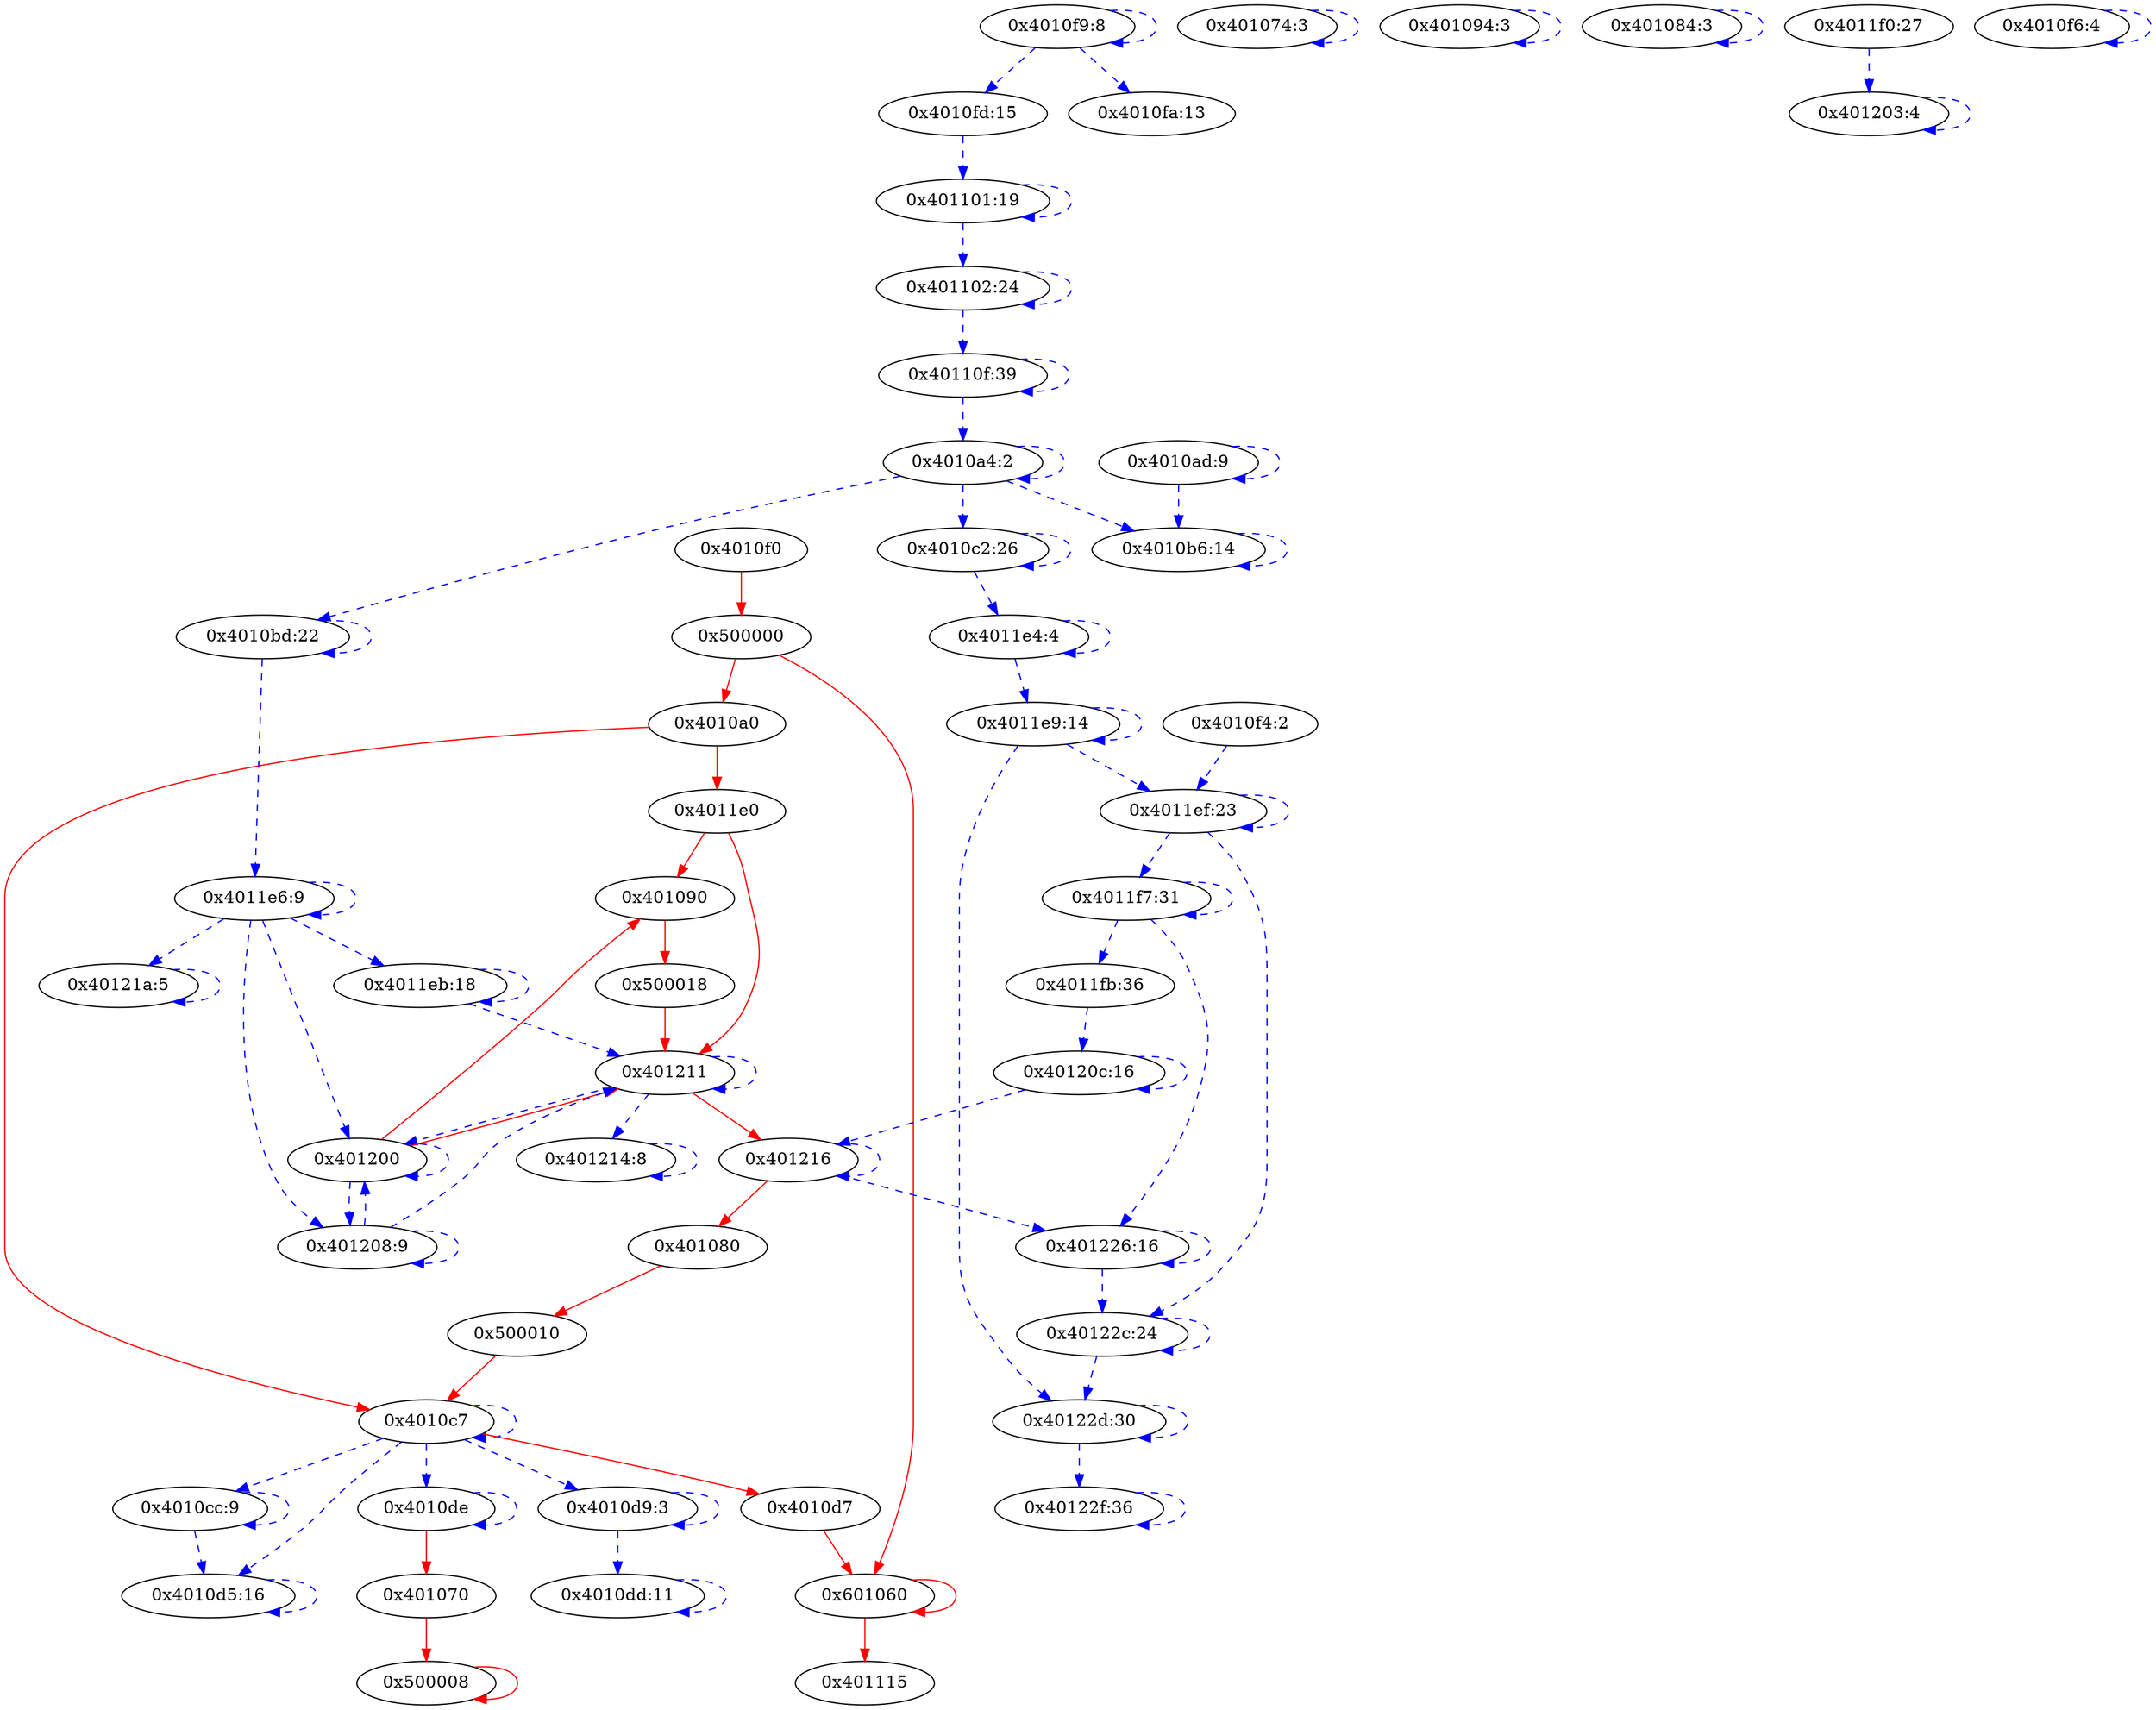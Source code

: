 digraph {
"4010f0" [label="0x4010f0"];
500000 [label="0x500000"];
"4010a0" [label="0x4010a0"];
"4011e0" [label="0x4011e0"];
401090 [label="0x401090"];
500018 [label="0x500018"];
401211 [label="0x401211"];
401200 [label="0x401200"];
401216 [label="0x401216"];
401080 [label="0x401080"];
500010 [label="0x500010"];
601060 [label="0x601060"];
"4010c7" [label="0x4010c7"];
"4010d7" [label="0x4010d7"];
"4010de" [label="0x4010de"];
401070 [label="0x401070"];
500008 [label="0x500008"];
401115 [label="0x401115"];
401074 [label="0x401074:3"];
401094 [label="0x401094:3"];
401226 [label="0x401226:16"];
"40121a" [label="0x40121a:5"];
"40122c" [label="0x40122c:24"];
"40122d" [label="0x40122d:30"];
"40122f" [label="0x40122f:36"];
401084 [label="0x401084:3"];
401208 [label="0x401208:9"];
401203 [label="0x401203:4"];
"40120c" [label="0x40120c:16"];
401214 [label="0x401214:8"];
"4010a4" [label="0x4010a4:2"];
"4010b6" [label="0x4010b6:14"];
"4010bd" [label="0x4010bd:22"];
"4010c2" [label="0x4010c2:26"];
"4010ad" [label="0x4010ad:9"];
"4011e6" [label="0x4011e6:9"];
"4011e4" [label="0x4011e4:4"];
"4011e9" [label="0x4011e9:14"];
"4011eb" [label="0x4011eb:18"];
"4011ef" [label="0x4011ef:23"];
"4011f7" [label="0x4011f7:31"];
"4011fb" [label="0x4011fb:36"];
"4010d9" [label="0x4010d9:3"];
"4010cc" [label="0x4010cc:9"];
"4010d5" [label="0x4010d5:16"];
"4010dd" [label="0x4010dd:11"];
"4011f0" [label="0x4011f0:27"];
"4010f6" [label="0x4010f6:4"];
"4010f9" [label="0x4010f9:8"];
"4010fa" [label="0x4010fa:13"];
"4010fd" [label="0x4010fd:15"];
401101 [label="0x401101:19"];
401102 [label="0x401102:24"];
"40110f" [label="0x40110f:39"];
"4010f4" [label="0x4010f4:2"];
"4010f0" -> 500000 [type=control, color=red, style=solid];
500000 -> "4010a0" [type=control, color=red, style=solid];
500000 -> 601060 [type=control, color=red, style=solid];
"4010a0" -> "4011e0" [type=control, color=red, style=solid];
"4010a0" -> "4010c7" [type=control, color=red, style=solid];
"4011e0" -> 401090 [type=control, color=red, style=solid];
"4011e0" -> 401211 [type=control, color=red, style=solid];
401090 -> 500018 [type=control, color=red, style=solid];
500018 -> 401211 [type=control, color=red, style=solid];
401211 -> 401200 [type=data, color=blue, style=dashed];
401211 -> 401216 [type=control, color=red, style=solid];
401211 -> 401211 [type=data, color=blue, style=dashed];
401211 -> 401214 [type=data, color=blue, style=dashed];
401200 -> 401090 [type=control, color=red, style=solid];
401200 -> 401211 [type=control, color=red, style=solid];
401200 -> 401200 [type=data, color=blue, style=dashed];
401200 -> 401208 [type=data, color=blue, style=dashed];
401216 -> 401080 [type=control, color=red, style=solid];
401216 -> 401216 [type=data, color=blue, style=dashed];
401216 -> 401226 [type=data, color=blue, style=dashed];
401080 -> 500010 [type=control, color=red, style=solid];
500010 -> "4010c7" [type=control, color=red, style=solid];
601060 -> 601060 [type=control, color=red, style=solid];
601060 -> 401115 [type=control, color=red, style=solid];
"4010c7" -> "4010d7" [type=control, color=red, style=solid];
"4010c7" -> "4010de" [type=data, color=blue, style=dashed];
"4010c7" -> "4010c7" [type=data, color=blue, style=dashed];
"4010c7" -> "4010d9" [type=data, color=blue, style=dashed];
"4010c7" -> "4010cc" [type=data, color=blue, style=dashed];
"4010c7" -> "4010d5" [type=data, color=blue, style=dashed];
"4010d7" -> 601060 [type=control, color=red, style=solid];
"4010de" -> 401070 [type=control, color=red, style=solid];
"4010de" -> "4010de" [type=data, color=blue, style=dashed];
401070 -> 500008 [type=control, color=red, style=solid];
500008 -> 500008 [type=control, color=red, style=solid];
401074 -> 401074 [type=data, color=blue, style=dashed];
401094 -> 401094 [type=data, color=blue, style=dashed];
401226 -> 401226 [type=data, color=blue, style=dashed];
401226 -> "40122c" [type=data, color=blue, style=dashed];
"40121a" -> "40121a" [type=data, color=blue, style=dashed];
"40122c" -> "40122c" [type=data, color=blue, style=dashed];
"40122c" -> "40122d" [type=data, color=blue, style=dashed];
"40122d" -> "40122d" [type=data, color=blue, style=dashed];
"40122d" -> "40122f" [type=data, color=blue, style=dashed];
"40122f" -> "40122f" [type=data, color=blue, style=dashed];
401084 -> 401084 [type=data, color=blue, style=dashed];
401208 -> 401208 [type=data, color=blue, style=dashed];
401208 -> 401211 [type=data, color=blue, style=dashed];
401208 -> 401200 [type=data, color=blue, style=dashed];
401203 -> 401203 [type=data, color=blue, style=dashed];
"40120c" -> "40120c" [type=data, color=blue, style=dashed];
"40120c" -> 401216 [type=data, color=blue, style=dashed];
401214 -> 401214 [type=data, color=blue, style=dashed];
"4010a4" -> "4010a4" [type=data, color=blue, style=dashed];
"4010a4" -> "4010b6" [type=data, color=blue, style=dashed];
"4010a4" -> "4010bd" [type=data, color=blue, style=dashed];
"4010a4" -> "4010c2" [type=data, color=blue, style=dashed];
"4010b6" -> "4010b6" [type=data, color=blue, style=dashed];
"4010bd" -> "4010bd" [type=data, color=blue, style=dashed];
"4010bd" -> "4011e6" [type=data, color=blue, style=dashed];
"4010c2" -> "4010c2" [type=data, color=blue, style=dashed];
"4010c2" -> "4011e4" [type=data, color=blue, style=dashed];
"4010ad" -> "4010ad" [type=data, color=blue, style=dashed];
"4010ad" -> "4010b6" [type=data, color=blue, style=dashed];
"4011e6" -> "4011e6" [type=data, color=blue, style=dashed];
"4011e6" -> "4011eb" [type=data, color=blue, style=dashed];
"4011e6" -> 401200 [type=data, color=blue, style=dashed];
"4011e6" -> 401208 [type=data, color=blue, style=dashed];
"4011e6" -> "40121a" [type=data, color=blue, style=dashed];
"4011e4" -> "4011e4" [type=data, color=blue, style=dashed];
"4011e4" -> "4011e9" [type=data, color=blue, style=dashed];
"4011e9" -> "4011e9" [type=data, color=blue, style=dashed];
"4011e9" -> "4011ef" [type=data, color=blue, style=dashed];
"4011e9" -> "40122d" [type=data, color=blue, style=dashed];
"4011eb" -> "4011eb" [type=data, color=blue, style=dashed];
"4011eb" -> 401211 [type=data, color=blue, style=dashed];
"4011ef" -> "4011ef" [type=data, color=blue, style=dashed];
"4011ef" -> "4011f7" [type=data, color=blue, style=dashed];
"4011ef" -> "40122c" [type=data, color=blue, style=dashed];
"4011f7" -> "4011f7" [type=data, color=blue, style=dashed];
"4011f7" -> "4011fb" [type=data, color=blue, style=dashed];
"4011f7" -> 401226 [type=data, color=blue, style=dashed];
"4011fb" -> "40120c" [type=data, color=blue, style=dashed];
"4010d9" -> "4010d9" [type=data, color=blue, style=dashed];
"4010d9" -> "4010dd" [type=data, color=blue, style=dashed];
"4010cc" -> "4010cc" [type=data, color=blue, style=dashed];
"4010cc" -> "4010d5" [type=data, color=blue, style=dashed];
"4010d5" -> "4010d5" [type=data, color=blue, style=dashed];
"4010dd" -> "4010dd" [type=data, color=blue, style=dashed];
"4011f0" -> 401203 [type=data, color=blue, style=dashed];
"4010f6" -> "4010f6" [type=data, color=blue, style=dashed];
"4010f9" -> "4010f9" [type=data, color=blue, style=dashed];
"4010f9" -> "4010fa" [type=data, color=blue, style=dashed];
"4010f9" -> "4010fd" [type=data, color=blue, style=dashed];
"4010fd" -> 401101 [type=data, color=blue, style=dashed];
401101 -> 401101 [type=data, color=blue, style=dashed];
401101 -> 401102 [type=data, color=blue, style=dashed];
401102 -> 401102 [type=data, color=blue, style=dashed];
401102 -> "40110f" [type=data, color=blue, style=dashed];
"40110f" -> "40110f" [type=data, color=blue, style=dashed];
"40110f" -> "4010a4" [type=data, color=blue, style=dashed];
"4010f4" -> "4011ef" [type=data, color=blue, style=dashed];
}
